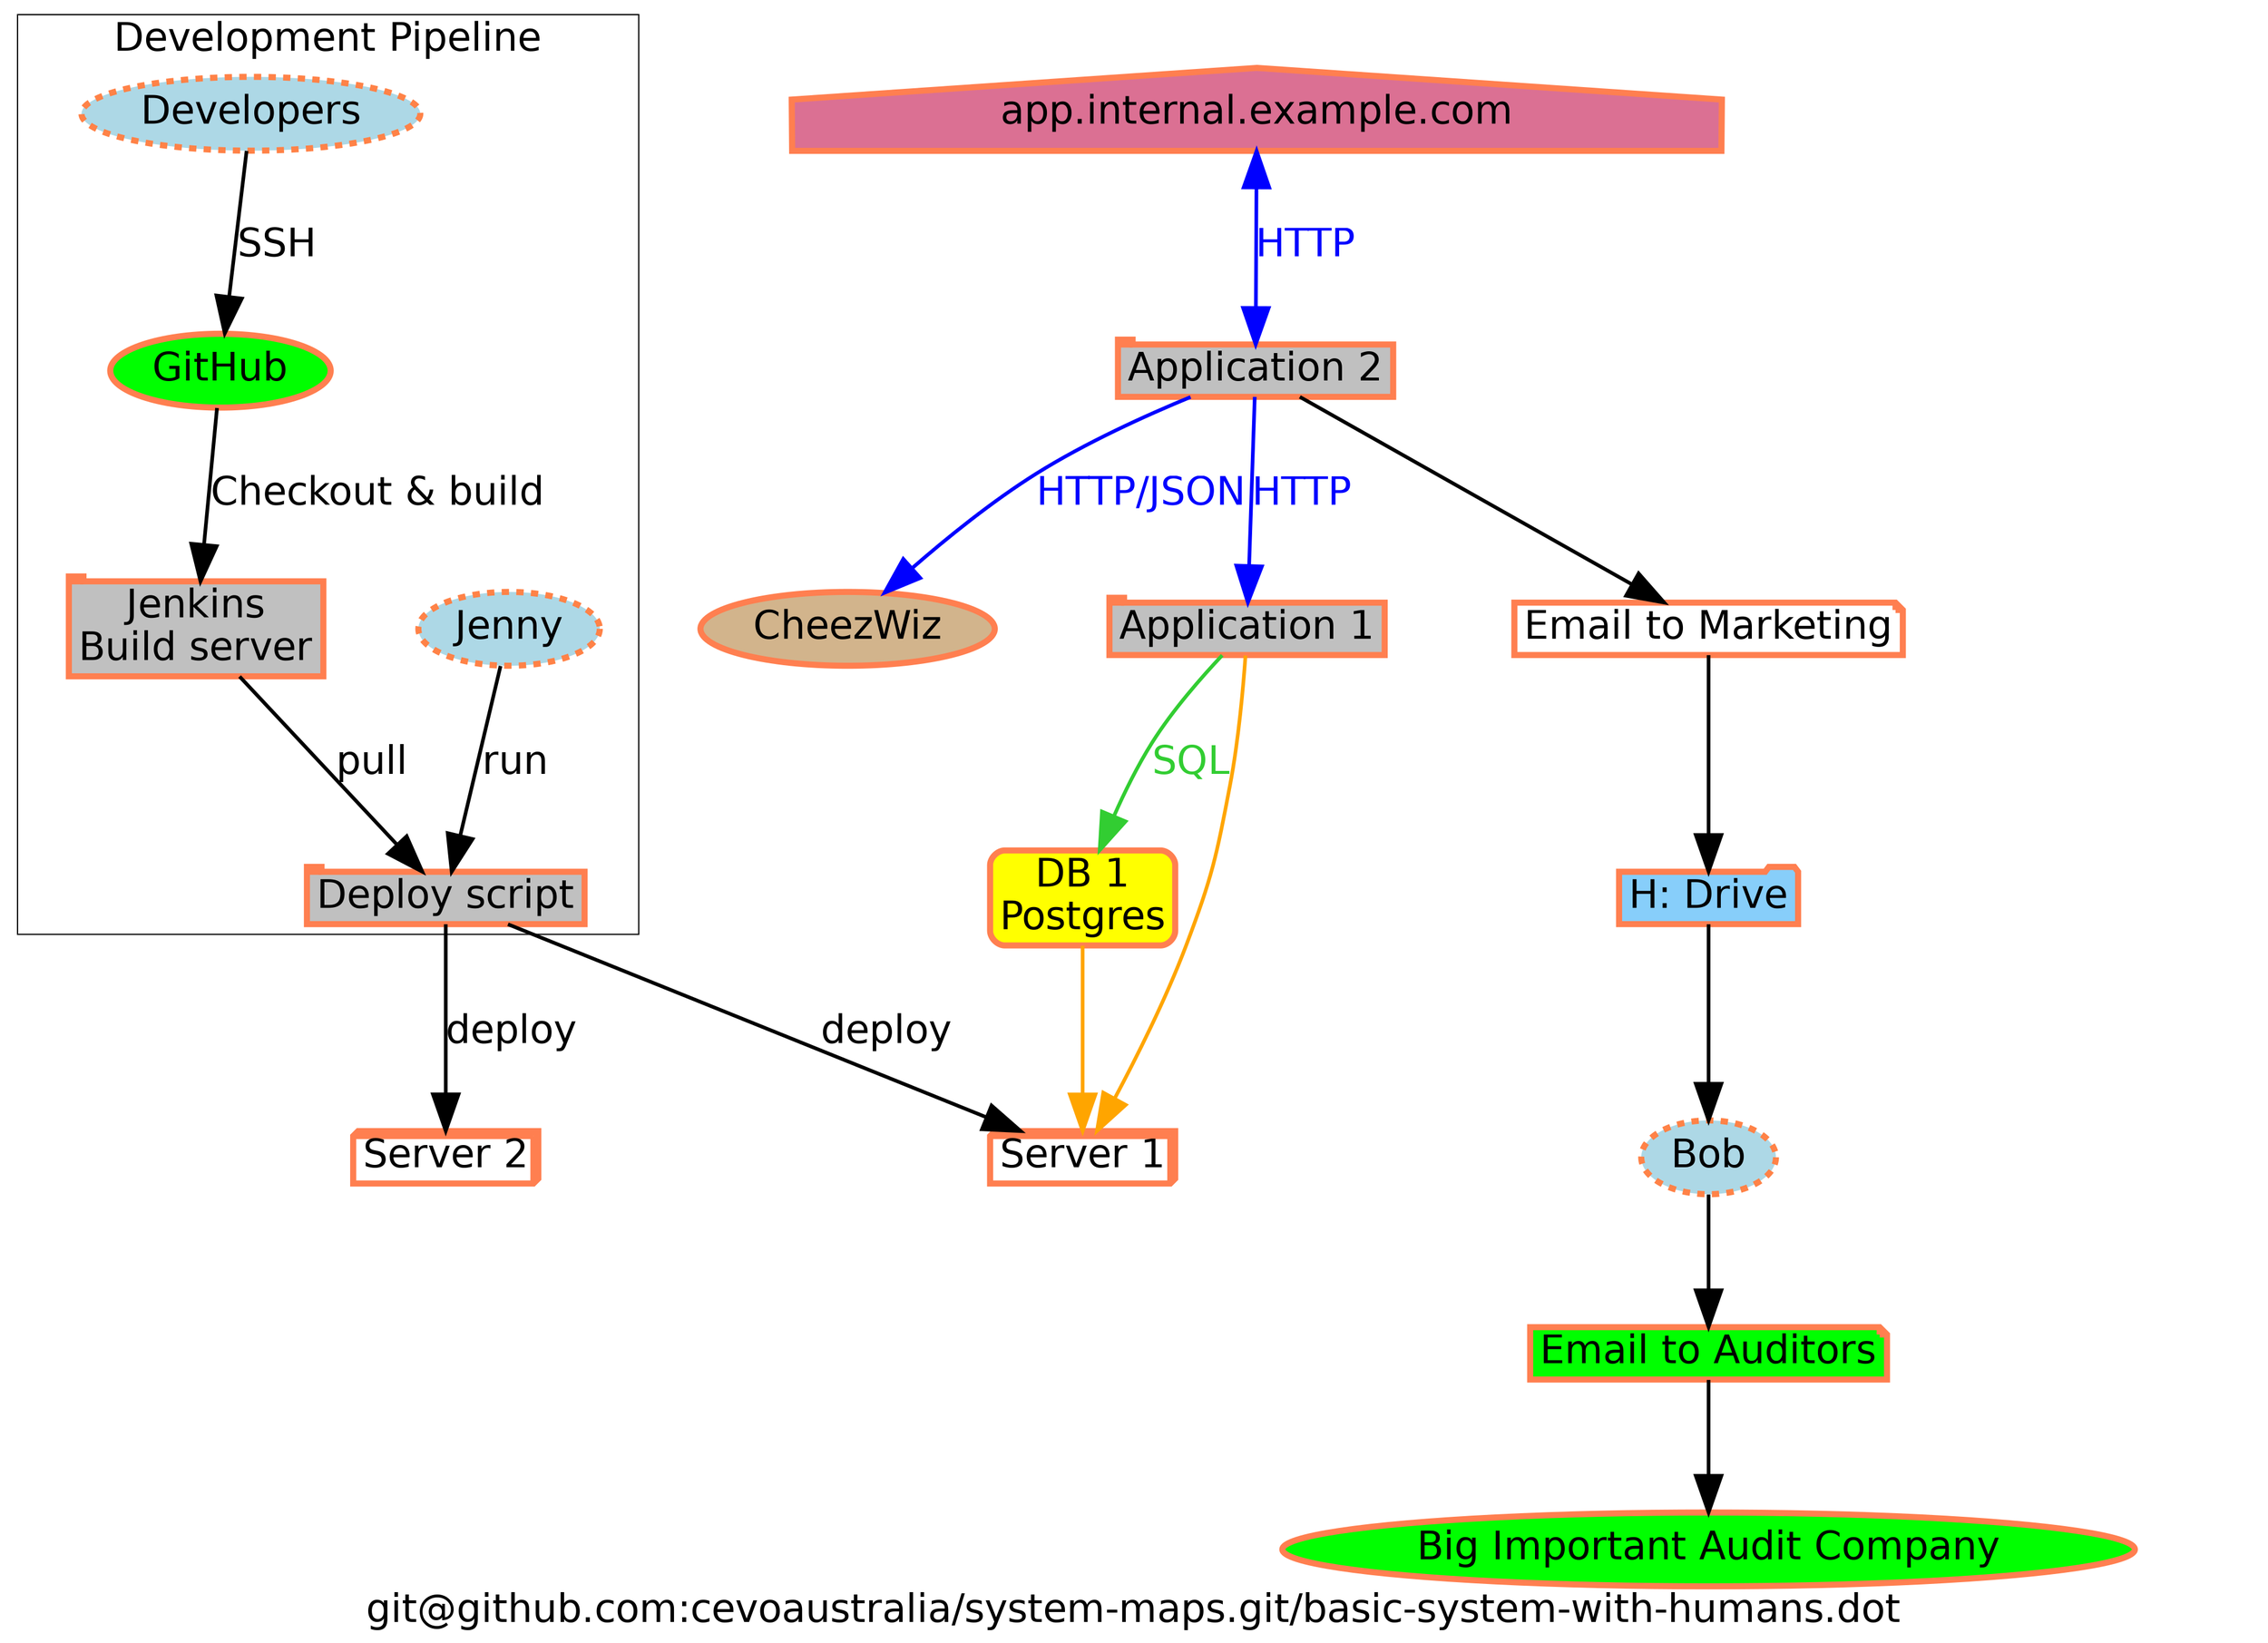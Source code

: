 digraph trackside {
    // overlap=scalexy /* Prism produces better graphs than scale */
    label="git@github.com:cevoaustralia/system-maps.git/basic-system-with-humans.dot"
    pack=true
    compound=true
    // rankdir="TB"
    ratio=0.7
    size="48x36!"
    mclimit=10
    ranksep=1.5
    // layout=dot
    splines=true  /* Compund tries to route lines around clusters */
    graph [fontsize=32 fontname="Helvetica"]
    node [fontname="Helvetica" fontsize=32 style=filled, color=red] /* Catches undefined nodes */
    edge [fontname="Helvetica" len=0.2 fontsize=32 penwidth=3 arrowsize=3.0]

    /*
    subgraph cluster_legend {
        label="Legend"
        style=filled
        color=gainsboro

        node [color=black]

        Weight1 [style=filled shape=rect fillcolor=white label="Thicker lines indicate"]
        Weight2 [style=filled shape=rect fillcolor=white label="tight coupling"]
        Weight3 [style=filled shape=rect fillcolor=white label="tightest coupling"]
        Weight4 [style=filled shape=rect fillcolor=white label="loose coupling"]
        Weight1 -> Weight2 [penwidth=1 label="Synchronous but loose SLA"]
        Weight1 -> Weight3 [penwidth=8 label="Synchronous and strict SLA"]
        Weight1 -> Weight4 [style="dashed" label="Asynchronous/loose coupling"]

        Actors [shape=ellipse, style="filled,dashed" fillcolor=lightblue]
        Documents [shape=note, style=filled fillcolor=white]
        Websites [shape=house, style=filled, fillcolor=palevioletred]

        Hardware [shape=box3d, style=filled fillcolor=white]
        Databases [shape=rect, style="rounded,filled", fillcolor=yellow label="Databases (MySQL and other)"]
        Software [shape=tab, label="    Software    " style=filled fillcolor=grey]
        Datastores [shape=folder, style=filled, fillcolor=SlateBlue1 label="Filesystems and data stores"]
        "External Services" [shape=ellipse, style=filled fillcolor=green]
        "Cloud Services" [shape=tripleoctagon, style="filled", fillcolor=lightblue, color=black penwidth=2]
        Queue [shape=Mdiamond, style="filled", fillcolor=bisque1, color=black]
        "Cron Jobs" [shape=pentagon style=filled fillcolor="#FFB54D"]

        Queue -> Software [color=lightblue labelfloat=false]
        Software -> Hardware [color=orange label="Runs on" labelfloat=false]
        "Cron Jobs" -> Software [label="trigger" labelfloat=false]
        "Cron Jobs" -> Hardware [color=orange labelfontcolor=orange label="run on" labelfloat=false]
        Software -> Websites [label="provides" color=magenta labelfloat=false]
        "External Services" -> Software [color=red label="communicate with" labelfloat=false]
        Software -> Databases [color=LimeGreen label="SQL" labelfloat=false]
        Software -> Documents [color=blue label="reads/writes" labelfloat=false]
        Documents -> Datastores [color=maroon label="stored in" labelfloat=false]
    }
    */

    {   /* Datastores */
        node [shape=folder, style=filled, fillcolor=LightSkyBlue color=coral penwidth=5]
        H_drive [label="H: Drive"]
    }

    {   /* Documents/Reports */
        node [shape=note, style=filled fillcolor=white, color=coral penwidth=5]
        email_to_marketing [label="Email to Marketing"]
    }

    {   /* Internal Actors */
        node [shape=ellipse, style="filled,dashed" fillcolor=lightblue color=sienna1 penwidth=5]

        bob [label="Bob"]
        jenny [label="Jenny"]
        developer [label="Developers"]
    }

    {
        /* External Documents */
        node [shape=note, fillcolor=green color=coral penwidth=5]
        email_to_auditors [label="Email to Auditors"]

    }

    {
        /* Hardware */
        node [shape=box3d, fillcolor=white color=coral penwidth=5]
        server_1 [label="Server 1"]
        server_2 [label="Server 2"]
    }

    {   /* Databases */
        node [shape=rect, style="rounded,filled", fillcolor=yellow, color=coral penwidth=5]
        db_1 [label="DB 1\nPostgres"]
    }

    {   /* Defined Queues */
        node [shape=Mdiamond, style="filled", fillcolor=bisque1, color=coral penwidth=2]
    }

    { /* CronJob-style things */
        node [shape=pentagon style=filled fillcolor="#FFB54D" color=coral penwidth=5]
    }

    {   /* Database Triggers (EEK!) */
        node [shape=rpromoter, style=filled fillcolor=red color=coral penwidth=5]
    }

    {   /* Systems external to this map but within your organisation */
        node [shape=ellipse, style="rounded,filled", fillcolor=tan color=coral penwidth=5]
        cheezwiz [label="CheezWiz"]
    }

    {   /* Software */
        node [shape=tab, style=filled fillcolor=grey color=coral penwidth=5]
        app_1 [label="Application 1"]
        app_2 [label="Application 2"]
        deploy_script [label="Deploy script"]
        jenkins [label="Jenkins\nBuild server"]

    }

    { /* External Services (outside Tabcorp) */
        node [shape=ellipse, style=filled fillcolor=green color=coral penwidth=5]
        github [label="GitHub"]
        auditors [label="Big Important Audit Company"]
    }

    { /* Internal websites */
        node [shape=house, style=filled, fillcolor=palevioletred color=coral penwidth=5]
        app_interface [label="app.internal.example.com"]
    }

    app_1 -> db_1 [color=LimeGreen label="SQL" fontcolor=LimeGreen]
    app_2 -> app_1 [color=blue label="HTTP" fontcolor=blue]

    app_1 -> server_1 [color=orange]
    db_1 -> server_1 [color=orange]

    subgraph cluster_development {
        label="Development Pipeline"
        developer -> github [label="SSH"]
        github -> jenkins [label="Checkout & build"]
        jenny -> deploy_script [label="run"]
        jenkins -> deploy_script [label="pull"]
    }

    deploy_script -> server_1 [label="deploy"]
    deploy_script -> server_2 [label="deploy"]

    app_2 -> email_to_marketing
    email_to_marketing -> H_drive -> bob -> email_to_auditors -> auditors
    app_interface -> app_2 [label="HTTP" color=blue fontcolor=blue dir=both]
    app_2 -> cheezwiz [label="HTTP/JSON" color=blue fontcolor=blue]

}

/* vim:syntax=dot ai ts=4 sw=4 expandtab
*/
